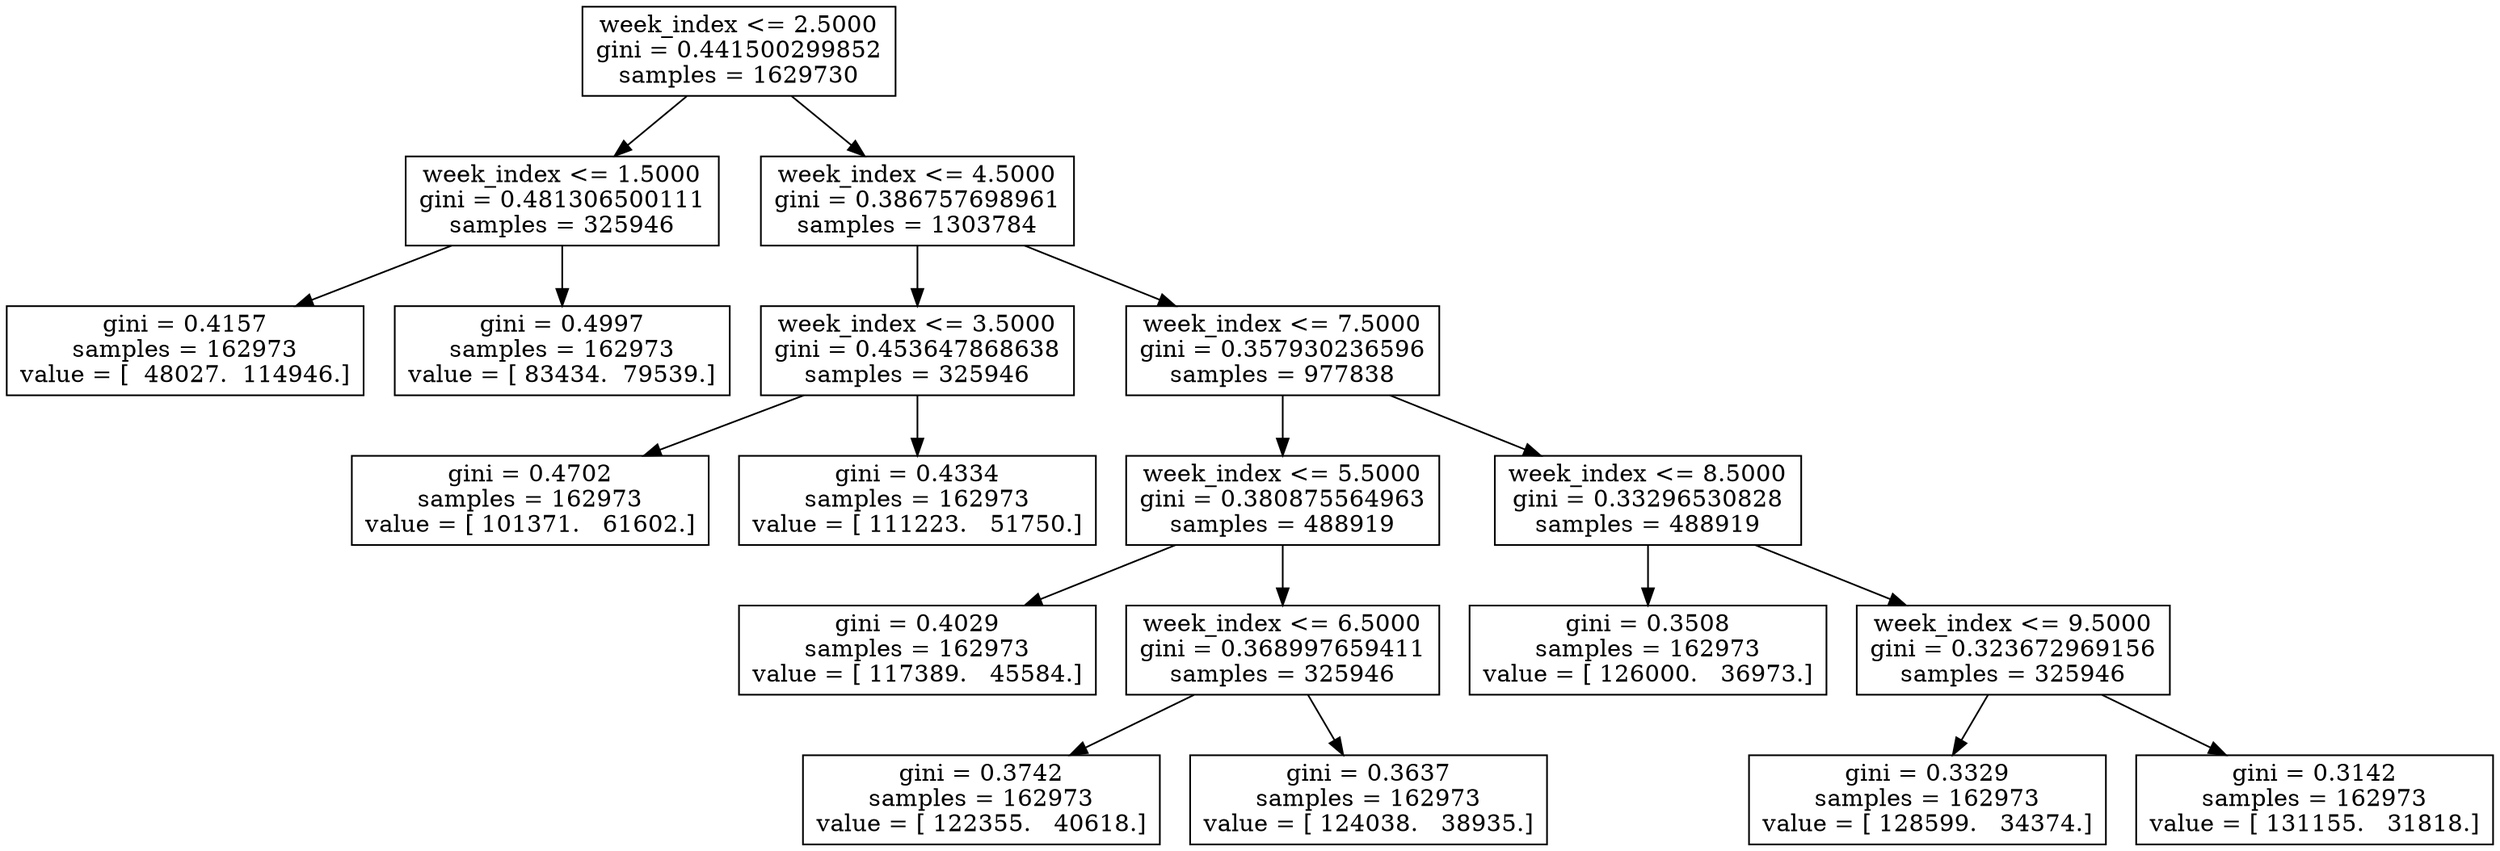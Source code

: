 digraph Tree {
0 [label="week_index <= 2.5000\ngini = 0.441500299852\nsamples = 1629730", shape="box"] ;
1 [label="week_index <= 1.5000\ngini = 0.481306500111\nsamples = 325946", shape="box"] ;
0 -> 1 ;
2 [label="gini = 0.4157\nsamples = 162973\nvalue = [  48027.  114946.]", shape="box"] ;
1 -> 2 ;
3 [label="gini = 0.4997\nsamples = 162973\nvalue = [ 83434.  79539.]", shape="box"] ;
1 -> 3 ;
4 [label="week_index <= 4.5000\ngini = 0.386757698961\nsamples = 1303784", shape="box"] ;
0 -> 4 ;
5 [label="week_index <= 3.5000\ngini = 0.453647868638\nsamples = 325946", shape="box"] ;
4 -> 5 ;
6 [label="gini = 0.4702\nsamples = 162973\nvalue = [ 101371.   61602.]", shape="box"] ;
5 -> 6 ;
7 [label="gini = 0.4334\nsamples = 162973\nvalue = [ 111223.   51750.]", shape="box"] ;
5 -> 7 ;
8 [label="week_index <= 7.5000\ngini = 0.357930236596\nsamples = 977838", shape="box"] ;
4 -> 8 ;
9 [label="week_index <= 5.5000\ngini = 0.380875564963\nsamples = 488919", shape="box"] ;
8 -> 9 ;
10 [label="gini = 0.4029\nsamples = 162973\nvalue = [ 117389.   45584.]", shape="box"] ;
9 -> 10 ;
11 [label="week_index <= 6.5000\ngini = 0.368997659411\nsamples = 325946", shape="box"] ;
9 -> 11 ;
12 [label="gini = 0.3742\nsamples = 162973\nvalue = [ 122355.   40618.]", shape="box"] ;
11 -> 12 ;
13 [label="gini = 0.3637\nsamples = 162973\nvalue = [ 124038.   38935.]", shape="box"] ;
11 -> 13 ;
14 [label="week_index <= 8.5000\ngini = 0.33296530828\nsamples = 488919", shape="box"] ;
8 -> 14 ;
15 [label="gini = 0.3508\nsamples = 162973\nvalue = [ 126000.   36973.]", shape="box"] ;
14 -> 15 ;
16 [label="week_index <= 9.5000\ngini = 0.323672969156\nsamples = 325946", shape="box"] ;
14 -> 16 ;
17 [label="gini = 0.3329\nsamples = 162973\nvalue = [ 128599.   34374.]", shape="box"] ;
16 -> 17 ;
18 [label="gini = 0.3142\nsamples = 162973\nvalue = [ 131155.   31818.]", shape="box"] ;
16 -> 18 ;
}